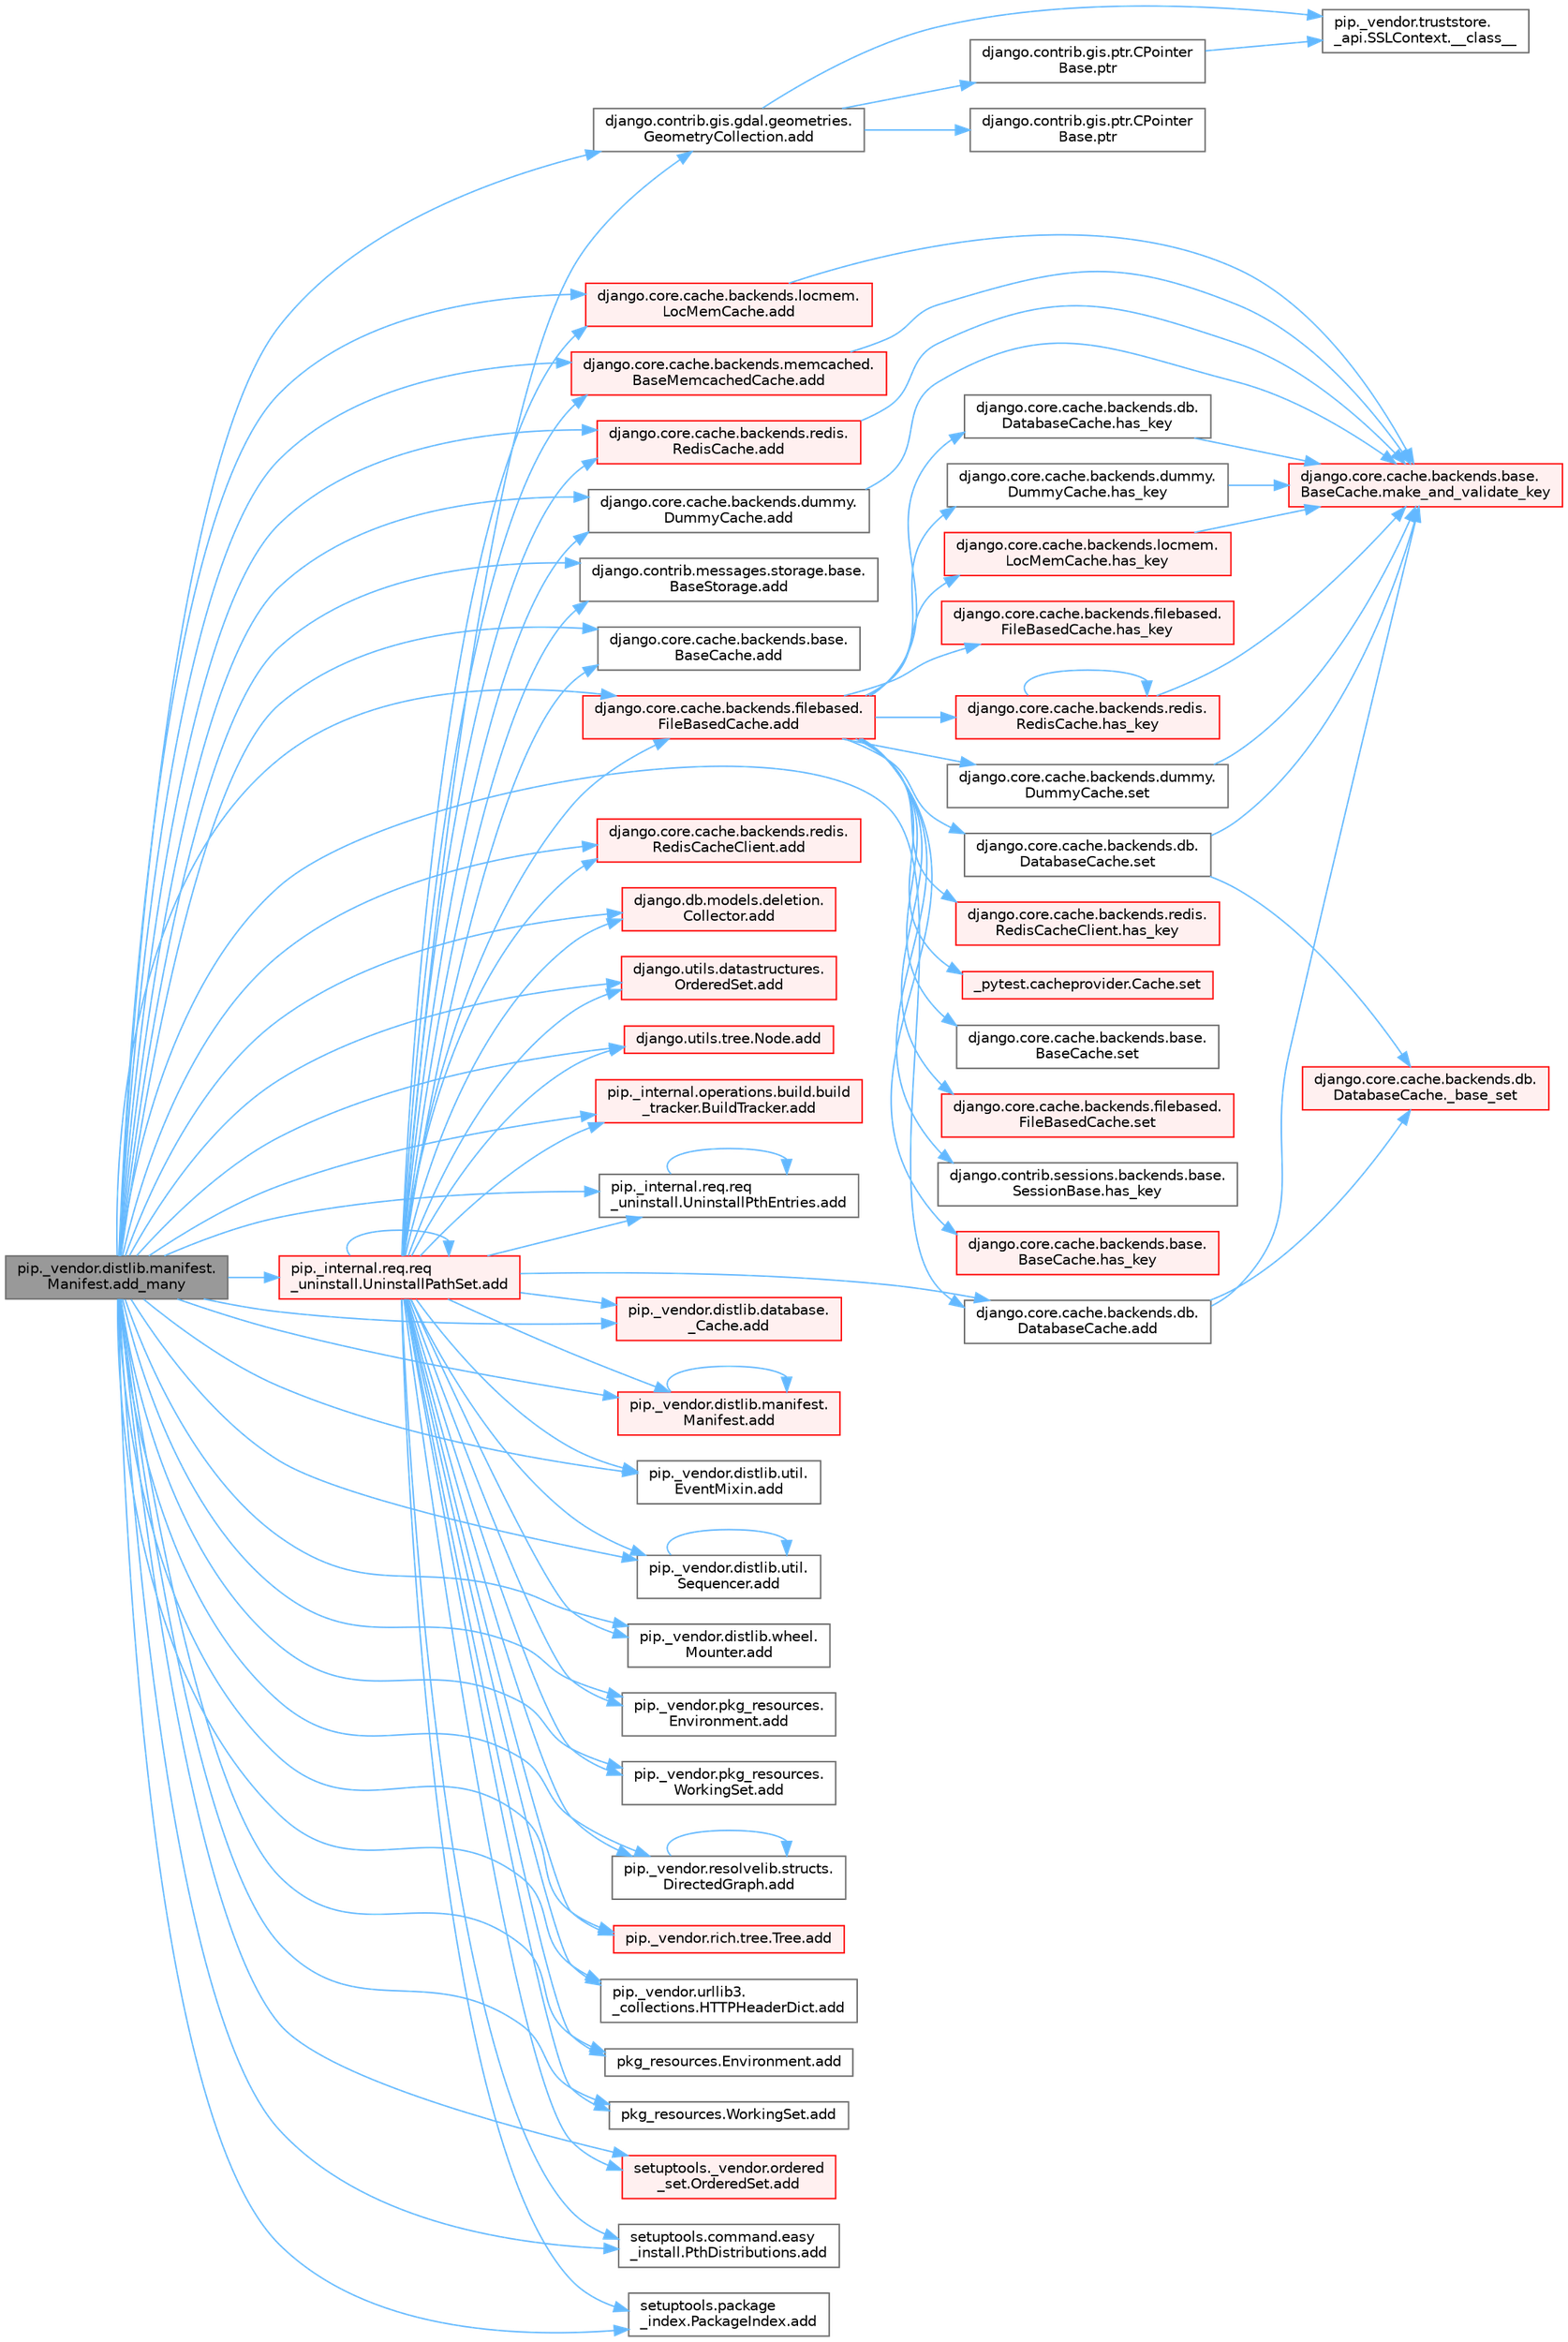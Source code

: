 digraph "pip._vendor.distlib.manifest.Manifest.add_many"
{
 // LATEX_PDF_SIZE
  bgcolor="transparent";
  edge [fontname=Helvetica,fontsize=10,labelfontname=Helvetica,labelfontsize=10];
  node [fontname=Helvetica,fontsize=10,shape=box,height=0.2,width=0.4];
  rankdir="LR";
  Node1 [id="Node000001",label="pip._vendor.distlib.manifest.\lManifest.add_many",height=0.2,width=0.4,color="gray40", fillcolor="grey60", style="filled", fontcolor="black",tooltip=" "];
  Node1 -> Node2 [id="edge1_Node000001_Node000002",color="steelblue1",style="solid",tooltip=" "];
  Node2 [id="Node000002",label="django.contrib.gis.gdal.geometries.\lGeometryCollection.add",height=0.2,width=0.4,color="grey40", fillcolor="white", style="filled",URL="$classdjango_1_1contrib_1_1gis_1_1gdal_1_1geometries_1_1_geometry_collection.html#a00c1825a411d244c854762b413ff996c",tooltip=" "];
  Node2 -> Node3 [id="edge2_Node000002_Node000003",color="steelblue1",style="solid",tooltip=" "];
  Node3 [id="Node000003",label="pip._vendor.truststore.\l_api.SSLContext.__class__",height=0.2,width=0.4,color="grey40", fillcolor="white", style="filled",URL="$classpip_1_1__vendor_1_1truststore_1_1__api_1_1_s_s_l_context.html#a530861514f31eabaa3f513557d6e66de",tooltip=" "];
  Node2 -> Node4 [id="edge3_Node000002_Node000004",color="steelblue1",style="solid",tooltip=" "];
  Node4 [id="Node000004",label="django.contrib.gis.ptr.CPointer\lBase.ptr",height=0.2,width=0.4,color="grey40", fillcolor="white", style="filled",URL="$classdjango_1_1contrib_1_1gis_1_1ptr_1_1_c_pointer_base.html#a55873c889d27c42497c5a832c24e041b",tooltip=" "];
  Node4 -> Node3 [id="edge4_Node000004_Node000003",color="steelblue1",style="solid",tooltip=" "];
  Node2 -> Node5 [id="edge5_Node000002_Node000005",color="steelblue1",style="solid",tooltip=" "];
  Node5 [id="Node000005",label="django.contrib.gis.ptr.CPointer\lBase.ptr",height=0.2,width=0.4,color="grey40", fillcolor="white", style="filled",URL="$classdjango_1_1contrib_1_1gis_1_1ptr_1_1_c_pointer_base.html#a73d2e45828ab4d985549c571852996fa",tooltip=" "];
  Node1 -> Node6 [id="edge6_Node000001_Node000006",color="steelblue1",style="solid",tooltip=" "];
  Node6 [id="Node000006",label="django.contrib.messages.storage.base.\lBaseStorage.add",height=0.2,width=0.4,color="grey40", fillcolor="white", style="filled",URL="$classdjango_1_1contrib_1_1messages_1_1storage_1_1base_1_1_base_storage.html#aafc1151a94b34b80803c99d883ca268c",tooltip=" "];
  Node1 -> Node7 [id="edge7_Node000001_Node000007",color="steelblue1",style="solid",tooltip=" "];
  Node7 [id="Node000007",label="django.core.cache.backends.base.\lBaseCache.add",height=0.2,width=0.4,color="grey40", fillcolor="white", style="filled",URL="$classdjango_1_1core_1_1cache_1_1backends_1_1base_1_1_base_cache.html#ab0cdee68050102665043193640ac006c",tooltip=" "];
  Node1 -> Node8 [id="edge8_Node000001_Node000008",color="steelblue1",style="solid",tooltip=" "];
  Node8 [id="Node000008",label="django.core.cache.backends.db.\lDatabaseCache.add",height=0.2,width=0.4,color="grey40", fillcolor="white", style="filled",URL="$classdjango_1_1core_1_1cache_1_1backends_1_1db_1_1_database_cache.html#a6196dda2bfd9eca834ecd81a7a217ec4",tooltip=" "];
  Node8 -> Node9 [id="edge9_Node000008_Node000009",color="steelblue1",style="solid",tooltip=" "];
  Node9 [id="Node000009",label="django.core.cache.backends.db.\lDatabaseCache._base_set",height=0.2,width=0.4,color="red", fillcolor="#FFF0F0", style="filled",URL="$classdjango_1_1core_1_1cache_1_1backends_1_1db_1_1_database_cache.html#a5a74e2110e88f8da063c0d32789104ab",tooltip=" "];
  Node8 -> Node13 [id="edge10_Node000008_Node000013",color="steelblue1",style="solid",tooltip=" "];
  Node13 [id="Node000013",label="django.core.cache.backends.base.\lBaseCache.make_and_validate_key",height=0.2,width=0.4,color="red", fillcolor="#FFF0F0", style="filled",URL="$classdjango_1_1core_1_1cache_1_1backends_1_1base_1_1_base_cache.html#a167e3a6c65f782f011f4a0f4da30d4f5",tooltip=" "];
  Node1 -> Node2423 [id="edge11_Node000001_Node002423",color="steelblue1",style="solid",tooltip=" "];
  Node2423 [id="Node002423",label="django.core.cache.backends.dummy.\lDummyCache.add",height=0.2,width=0.4,color="grey40", fillcolor="white", style="filled",URL="$classdjango_1_1core_1_1cache_1_1backends_1_1dummy_1_1_dummy_cache.html#adc04a4b63e4c6a4f61c832f87b9231ed",tooltip=" "];
  Node2423 -> Node13 [id="edge12_Node002423_Node000013",color="steelblue1",style="solid",tooltip=" "];
  Node1 -> Node2424 [id="edge13_Node000001_Node002424",color="steelblue1",style="solid",tooltip=" "];
  Node2424 [id="Node002424",label="django.core.cache.backends.filebased.\lFileBasedCache.add",height=0.2,width=0.4,color="red", fillcolor="#FFF0F0", style="filled",URL="$classdjango_1_1core_1_1cache_1_1backends_1_1filebased_1_1_file_based_cache.html#a2f380fb404bde29c82c6169465ee1391",tooltip=" "];
  Node2424 -> Node2425 [id="edge14_Node002424_Node002425",color="steelblue1",style="solid",tooltip=" "];
  Node2425 [id="Node002425",label="django.contrib.sessions.backends.base.\lSessionBase.has_key",height=0.2,width=0.4,color="grey40", fillcolor="white", style="filled",URL="$classdjango_1_1contrib_1_1sessions_1_1backends_1_1base_1_1_session_base.html#ac2afaf0e3a8d2ad7059d37295c8ca387",tooltip=" "];
  Node2424 -> Node2426 [id="edge15_Node002424_Node002426",color="steelblue1",style="solid",tooltip=" "];
  Node2426 [id="Node002426",label="django.core.cache.backends.base.\lBaseCache.has_key",height=0.2,width=0.4,color="red", fillcolor="#FFF0F0", style="filled",URL="$classdjango_1_1core_1_1cache_1_1backends_1_1base_1_1_base_cache.html#a2d06a56d17661d63648e1ec13ae93d3b",tooltip=" "];
  Node2424 -> Node2427 [id="edge16_Node002424_Node002427",color="steelblue1",style="solid",tooltip=" "];
  Node2427 [id="Node002427",label="django.core.cache.backends.db.\lDatabaseCache.has_key",height=0.2,width=0.4,color="grey40", fillcolor="white", style="filled",URL="$classdjango_1_1core_1_1cache_1_1backends_1_1db_1_1_database_cache.html#aef6de2492e2cf56b23539fee71cc3953",tooltip=" "];
  Node2427 -> Node13 [id="edge17_Node002427_Node000013",color="steelblue1",style="solid",tooltip=" "];
  Node2424 -> Node2428 [id="edge18_Node002424_Node002428",color="steelblue1",style="solid",tooltip=" "];
  Node2428 [id="Node002428",label="django.core.cache.backends.dummy.\lDummyCache.has_key",height=0.2,width=0.4,color="grey40", fillcolor="white", style="filled",URL="$classdjango_1_1core_1_1cache_1_1backends_1_1dummy_1_1_dummy_cache.html#a9b21f2da2f41f44319353a24a5101163",tooltip=" "];
  Node2428 -> Node13 [id="edge19_Node002428_Node000013",color="steelblue1",style="solid",tooltip=" "];
  Node2424 -> Node2429 [id="edge20_Node002424_Node002429",color="steelblue1",style="solid",tooltip=" "];
  Node2429 [id="Node002429",label="django.core.cache.backends.filebased.\lFileBasedCache.has_key",height=0.2,width=0.4,color="red", fillcolor="#FFF0F0", style="filled",URL="$classdjango_1_1core_1_1cache_1_1backends_1_1filebased_1_1_file_based_cache.html#a8372c71fa4978b5eb54252ab924eb2f9",tooltip=" "];
  Node2424 -> Node2431 [id="edge21_Node002424_Node002431",color="steelblue1",style="solid",tooltip=" "];
  Node2431 [id="Node002431",label="django.core.cache.backends.locmem.\lLocMemCache.has_key",height=0.2,width=0.4,color="red", fillcolor="#FFF0F0", style="filled",URL="$classdjango_1_1core_1_1cache_1_1backends_1_1locmem_1_1_loc_mem_cache.html#aeb6759ed9e4eb6930bb77452e453ef5c",tooltip=" "];
  Node2431 -> Node13 [id="edge22_Node002431_Node000013",color="steelblue1",style="solid",tooltip=" "];
  Node2424 -> Node2432 [id="edge23_Node002424_Node002432",color="steelblue1",style="solid",tooltip=" "];
  Node2432 [id="Node002432",label="django.core.cache.backends.redis.\lRedisCache.has_key",height=0.2,width=0.4,color="red", fillcolor="#FFF0F0", style="filled",URL="$classdjango_1_1core_1_1cache_1_1backends_1_1redis_1_1_redis_cache.html#adfdfa1873b08e96396368979fa159347",tooltip=" "];
  Node2432 -> Node2432 [id="edge24_Node002432_Node002432",color="steelblue1",style="solid",tooltip=" "];
  Node2432 -> Node13 [id="edge25_Node002432_Node000013",color="steelblue1",style="solid",tooltip=" "];
  Node2424 -> Node2433 [id="edge26_Node002424_Node002433",color="steelblue1",style="solid",tooltip=" "];
  Node2433 [id="Node002433",label="django.core.cache.backends.redis.\lRedisCacheClient.has_key",height=0.2,width=0.4,color="red", fillcolor="#FFF0F0", style="filled",URL="$classdjango_1_1core_1_1cache_1_1backends_1_1redis_1_1_redis_cache_client.html#af657e74970dc9d85e28d843fb20b8a66",tooltip=" "];
  Node2424 -> Node2434 [id="edge27_Node002424_Node002434",color="steelblue1",style="solid",tooltip=" "];
  Node2434 [id="Node002434",label="_pytest.cacheprovider.Cache.set",height=0.2,width=0.4,color="red", fillcolor="#FFF0F0", style="filled",URL="$class__pytest_1_1cacheprovider_1_1_cache.html#a4eb62533f65d7495fe5afb7a3f9bd540",tooltip=" "];
  Node2424 -> Node2448 [id="edge28_Node002424_Node002448",color="steelblue1",style="solid",tooltip=" "];
  Node2448 [id="Node002448",label="django.core.cache.backends.base.\lBaseCache.set",height=0.2,width=0.4,color="grey40", fillcolor="white", style="filled",URL="$classdjango_1_1core_1_1cache_1_1backends_1_1base_1_1_base_cache.html#a4b0043ba43a5d75fb2854947f6e8736c",tooltip=" "];
  Node2424 -> Node2449 [id="edge29_Node002424_Node002449",color="steelblue1",style="solid",tooltip=" "];
  Node2449 [id="Node002449",label="django.core.cache.backends.db.\lDatabaseCache.set",height=0.2,width=0.4,color="grey40", fillcolor="white", style="filled",URL="$classdjango_1_1core_1_1cache_1_1backends_1_1db_1_1_database_cache.html#af7feb1b77937214a7d9b5698e4e0bb29",tooltip=" "];
  Node2449 -> Node9 [id="edge30_Node002449_Node000009",color="steelblue1",style="solid",tooltip=" "];
  Node2449 -> Node13 [id="edge31_Node002449_Node000013",color="steelblue1",style="solid",tooltip=" "];
  Node2424 -> Node2450 [id="edge32_Node002424_Node002450",color="steelblue1",style="solid",tooltip=" "];
  Node2450 [id="Node002450",label="django.core.cache.backends.dummy.\lDummyCache.set",height=0.2,width=0.4,color="grey40", fillcolor="white", style="filled",URL="$classdjango_1_1core_1_1cache_1_1backends_1_1dummy_1_1_dummy_cache.html#a60c9c882b0d1e6581511e5e9b0cf96db",tooltip=" "];
  Node2450 -> Node13 [id="edge33_Node002450_Node000013",color="steelblue1",style="solid",tooltip=" "];
  Node2424 -> Node2451 [id="edge34_Node002424_Node002451",color="steelblue1",style="solid",tooltip=" "];
  Node2451 [id="Node002451",label="django.core.cache.backends.filebased.\lFileBasedCache.set",height=0.2,width=0.4,color="red", fillcolor="#FFF0F0", style="filled",URL="$classdjango_1_1core_1_1cache_1_1backends_1_1filebased_1_1_file_based_cache.html#a7c5292a9ab120424eeaf5fe254366ca6",tooltip=" "];
  Node1 -> Node2511 [id="edge35_Node000001_Node002511",color="steelblue1",style="solid",tooltip=" "];
  Node2511 [id="Node002511",label="django.core.cache.backends.locmem.\lLocMemCache.add",height=0.2,width=0.4,color="red", fillcolor="#FFF0F0", style="filled",URL="$classdjango_1_1core_1_1cache_1_1backends_1_1locmem_1_1_loc_mem_cache.html#a6c454b0a21a7ef56bac23c2c47a767a9",tooltip=" "];
  Node2511 -> Node13 [id="edge36_Node002511_Node000013",color="steelblue1",style="solid",tooltip=" "];
  Node1 -> Node2512 [id="edge37_Node000001_Node002512",color="steelblue1",style="solid",tooltip=" "];
  Node2512 [id="Node002512",label="django.core.cache.backends.memcached.\lBaseMemcachedCache.add",height=0.2,width=0.4,color="red", fillcolor="#FFF0F0", style="filled",URL="$classdjango_1_1core_1_1cache_1_1backends_1_1memcached_1_1_base_memcached_cache.html#a1d7675623ea665a0ee0748173eeb0a38",tooltip=" "];
  Node2512 -> Node13 [id="edge38_Node002512_Node000013",color="steelblue1",style="solid",tooltip=" "];
  Node1 -> Node2513 [id="edge39_Node000001_Node002513",color="steelblue1",style="solid",tooltip=" "];
  Node2513 [id="Node002513",label="django.core.cache.backends.redis.\lRedisCache.add",height=0.2,width=0.4,color="red", fillcolor="#FFF0F0", style="filled",URL="$classdjango_1_1core_1_1cache_1_1backends_1_1redis_1_1_redis_cache.html#a5d4d6507b2a2647f876da5c964cb73c2",tooltip=" "];
  Node2513 -> Node13 [id="edge40_Node002513_Node000013",color="steelblue1",style="solid",tooltip=" "];
  Node1 -> Node2514 [id="edge41_Node000001_Node002514",color="steelblue1",style="solid",tooltip=" "];
  Node2514 [id="Node002514",label="django.core.cache.backends.redis.\lRedisCacheClient.add",height=0.2,width=0.4,color="red", fillcolor="#FFF0F0", style="filled",URL="$classdjango_1_1core_1_1cache_1_1backends_1_1redis_1_1_redis_cache_client.html#a38d58b9a92fa6243e62635c678251410",tooltip=" "];
  Node1 -> Node2515 [id="edge42_Node000001_Node002515",color="steelblue1",style="solid",tooltip=" "];
  Node2515 [id="Node002515",label="django.db.models.deletion.\lCollector.add",height=0.2,width=0.4,color="red", fillcolor="#FFF0F0", style="filled",URL="$classdjango_1_1db_1_1models_1_1deletion_1_1_collector.html#a92a25e9aef2930eb72e650f4e05abd18",tooltip=" "];
  Node1 -> Node2522 [id="edge43_Node000001_Node002522",color="steelblue1",style="solid",tooltip=" "];
  Node2522 [id="Node002522",label="django.utils.datastructures.\lOrderedSet.add",height=0.2,width=0.4,color="red", fillcolor="#FFF0F0", style="filled",URL="$classdjango_1_1utils_1_1datastructures_1_1_ordered_set.html#a33eaf365502a80c096ab49dcf92422dc",tooltip=" "];
  Node1 -> Node2524 [id="edge44_Node000001_Node002524",color="steelblue1",style="solid",tooltip=" "];
  Node2524 [id="Node002524",label="django.utils.tree.Node.add",height=0.2,width=0.4,color="red", fillcolor="#FFF0F0", style="filled",URL="$classdjango_1_1utils_1_1tree_1_1_node.html#a2c883d105b5c9cfd32bff72c7469f18c",tooltip=" "];
  Node1 -> Node2679 [id="edge45_Node000001_Node002679",color="steelblue1",style="solid",tooltip=" "];
  Node2679 [id="Node002679",label="pip._internal.operations.build.build\l_tracker.BuildTracker.add",height=0.2,width=0.4,color="red", fillcolor="#FFF0F0", style="filled",URL="$classpip_1_1__internal_1_1operations_1_1build_1_1build__tracker_1_1_build_tracker.html#ab715bc8c19ab37450a739be4e72cecf9",tooltip=" "];
  Node1 -> Node2681 [id="edge46_Node000001_Node002681",color="steelblue1",style="solid",tooltip=" "];
  Node2681 [id="Node002681",label="pip._internal.req.req\l_uninstall.UninstallPathSet.add",height=0.2,width=0.4,color="red", fillcolor="#FFF0F0", style="filled",URL="$classpip_1_1__internal_1_1req_1_1req__uninstall_1_1_uninstall_path_set.html#ad34a919f45b9c89e6b0d59ec0d24ba4c",tooltip=" "];
  Node2681 -> Node2 [id="edge47_Node002681_Node000002",color="steelblue1",style="solid",tooltip=" "];
  Node2681 -> Node6 [id="edge48_Node002681_Node000006",color="steelblue1",style="solid",tooltip=" "];
  Node2681 -> Node7 [id="edge49_Node002681_Node000007",color="steelblue1",style="solid",tooltip=" "];
  Node2681 -> Node8 [id="edge50_Node002681_Node000008",color="steelblue1",style="solid",tooltip=" "];
  Node2681 -> Node2423 [id="edge51_Node002681_Node002423",color="steelblue1",style="solid",tooltip=" "];
  Node2681 -> Node2424 [id="edge52_Node002681_Node002424",color="steelblue1",style="solid",tooltip=" "];
  Node2681 -> Node2511 [id="edge53_Node002681_Node002511",color="steelblue1",style="solid",tooltip=" "];
  Node2681 -> Node2512 [id="edge54_Node002681_Node002512",color="steelblue1",style="solid",tooltip=" "];
  Node2681 -> Node2513 [id="edge55_Node002681_Node002513",color="steelblue1",style="solid",tooltip=" "];
  Node2681 -> Node2514 [id="edge56_Node002681_Node002514",color="steelblue1",style="solid",tooltip=" "];
  Node2681 -> Node2515 [id="edge57_Node002681_Node002515",color="steelblue1",style="solid",tooltip=" "];
  Node2681 -> Node2522 [id="edge58_Node002681_Node002522",color="steelblue1",style="solid",tooltip=" "];
  Node2681 -> Node2524 [id="edge59_Node002681_Node002524",color="steelblue1",style="solid",tooltip=" "];
  Node2681 -> Node2679 [id="edge60_Node002681_Node002679",color="steelblue1",style="solid",tooltip=" "];
  Node2681 -> Node2681 [id="edge61_Node002681_Node002681",color="steelblue1",style="solid",tooltip=" "];
  Node2681 -> Node2683 [id="edge62_Node002681_Node002683",color="steelblue1",style="solid",tooltip=" "];
  Node2683 [id="Node002683",label="pip._internal.req.req\l_uninstall.UninstallPthEntries.add",height=0.2,width=0.4,color="grey40", fillcolor="white", style="filled",URL="$classpip_1_1__internal_1_1req_1_1req__uninstall_1_1_uninstall_pth_entries.html#a546056a6e92dc6cb8ce9606ec9f1b5a4",tooltip=" "];
  Node2683 -> Node2683 [id="edge63_Node002683_Node002683",color="steelblue1",style="solid",tooltip=" "];
  Node2681 -> Node2684 [id="edge64_Node002681_Node002684",color="steelblue1",style="solid",tooltip=" "];
  Node2684 [id="Node002684",label="pip._vendor.distlib.database.\l_Cache.add",height=0.2,width=0.4,color="red", fillcolor="#FFF0F0", style="filled",URL="$classpip_1_1__vendor_1_1distlib_1_1database_1_1___cache.html#a9d96a00152b11f1163cd2cdf6626ae08",tooltip=" "];
  Node2681 -> Node2685 [id="edge65_Node002681_Node002685",color="steelblue1",style="solid",tooltip=" "];
  Node2685 [id="Node002685",label="pip._vendor.distlib.manifest.\lManifest.add",height=0.2,width=0.4,color="red", fillcolor="#FFF0F0", style="filled",URL="$classpip_1_1__vendor_1_1distlib_1_1manifest_1_1_manifest.html#aae84ea0f83bcc2cbb7d5a31fc767120f",tooltip=" "];
  Node2685 -> Node2685 [id="edge66_Node002685_Node002685",color="steelblue1",style="solid",tooltip=" "];
  Node2681 -> Node2686 [id="edge67_Node002681_Node002686",color="steelblue1",style="solid",tooltip=" "];
  Node2686 [id="Node002686",label="pip._vendor.distlib.util.\lEventMixin.add",height=0.2,width=0.4,color="grey40", fillcolor="white", style="filled",URL="$classpip_1_1__vendor_1_1distlib_1_1util_1_1_event_mixin.html#a08e7bf16aa30d157f0879890c62d20c8",tooltip=" "];
  Node2681 -> Node2687 [id="edge68_Node002681_Node002687",color="steelblue1",style="solid",tooltip=" "];
  Node2687 [id="Node002687",label="pip._vendor.distlib.util.\lSequencer.add",height=0.2,width=0.4,color="grey40", fillcolor="white", style="filled",URL="$classpip_1_1__vendor_1_1distlib_1_1util_1_1_sequencer.html#abc5c74b71733d607b27145f851f96232",tooltip=" "];
  Node2687 -> Node2687 [id="edge69_Node002687_Node002687",color="steelblue1",style="solid",tooltip=" "];
  Node2681 -> Node2688 [id="edge70_Node002681_Node002688",color="steelblue1",style="solid",tooltip=" "];
  Node2688 [id="Node002688",label="pip._vendor.distlib.wheel.\lMounter.add",height=0.2,width=0.4,color="grey40", fillcolor="white", style="filled",URL="$classpip_1_1__vendor_1_1distlib_1_1wheel_1_1_mounter.html#a936dc4caa942012ae36c957beb9dc3d8",tooltip=" "];
  Node2681 -> Node2689 [id="edge71_Node002681_Node002689",color="steelblue1",style="solid",tooltip=" "];
  Node2689 [id="Node002689",label="pip._vendor.pkg_resources.\lEnvironment.add",height=0.2,width=0.4,color="grey40", fillcolor="white", style="filled",URL="$classpip_1_1__vendor_1_1pkg__resources_1_1_environment.html#a3d66d3d91211d8c3c752a66cf12e029f",tooltip=" "];
  Node2681 -> Node2690 [id="edge72_Node002681_Node002690",color="steelblue1",style="solid",tooltip=" "];
  Node2690 [id="Node002690",label="pip._vendor.pkg_resources.\lWorkingSet.add",height=0.2,width=0.4,color="grey40", fillcolor="white", style="filled",URL="$classpip_1_1__vendor_1_1pkg__resources_1_1_working_set.html#aa27584804879f49ccbe8514a1b5ac720",tooltip=" "];
  Node2681 -> Node2691 [id="edge73_Node002681_Node002691",color="steelblue1",style="solid",tooltip=" "];
  Node2691 [id="Node002691",label="pip._vendor.resolvelib.structs.\lDirectedGraph.add",height=0.2,width=0.4,color="grey40", fillcolor="white", style="filled",URL="$classpip_1_1__vendor_1_1resolvelib_1_1structs_1_1_directed_graph.html#a9914305871e440834c7ef97855d0613a",tooltip=" "];
  Node2691 -> Node2691 [id="edge74_Node002691_Node002691",color="steelblue1",style="solid",tooltip=" "];
  Node2681 -> Node2692 [id="edge75_Node002681_Node002692",color="steelblue1",style="solid",tooltip=" "];
  Node2692 [id="Node002692",label="pip._vendor.rich.tree.Tree.add",height=0.2,width=0.4,color="red", fillcolor="#FFF0F0", style="filled",URL="$classpip_1_1__vendor_1_1rich_1_1tree_1_1_tree.html#a0ce550864757b1ee2756237b6e754aae",tooltip=" "];
  Node2681 -> Node2703 [id="edge76_Node002681_Node002703",color="steelblue1",style="solid",tooltip=" "];
  Node2703 [id="Node002703",label="pip._vendor.urllib3.\l_collections.HTTPHeaderDict.add",height=0.2,width=0.4,color="grey40", fillcolor="white", style="filled",URL="$classpip_1_1__vendor_1_1urllib3_1_1__collections_1_1_h_t_t_p_header_dict.html#afa878703711db0b5574907394e9aad06",tooltip=" "];
  Node2681 -> Node2704 [id="edge77_Node002681_Node002704",color="steelblue1",style="solid",tooltip=" "];
  Node2704 [id="Node002704",label="pkg_resources.Environment.add",height=0.2,width=0.4,color="grey40", fillcolor="white", style="filled",URL="$classpkg__resources_1_1_environment.html#af53dfe91f661d6222642c703059b1f4a",tooltip=" "];
  Node2681 -> Node2705 [id="edge78_Node002681_Node002705",color="steelblue1",style="solid",tooltip=" "];
  Node2705 [id="Node002705",label="pkg_resources.WorkingSet.add",height=0.2,width=0.4,color="grey40", fillcolor="white", style="filled",URL="$classpkg__resources_1_1_working_set.html#a9f47f5cc8b378c21108130e93dc5f877",tooltip=" "];
  Node2681 -> Node2706 [id="edge79_Node002681_Node002706",color="steelblue1",style="solid",tooltip=" "];
  Node2706 [id="Node002706",label="setuptools._vendor.ordered\l_set.OrderedSet.add",height=0.2,width=0.4,color="red", fillcolor="#FFF0F0", style="filled",URL="$classsetuptools_1_1__vendor_1_1ordered__set_1_1_ordered_set.html#a89b420a1836292f0417c8c86fa2bfe55",tooltip=" "];
  Node2681 -> Node2707 [id="edge80_Node002681_Node002707",color="steelblue1",style="solid",tooltip=" "];
  Node2707 [id="Node002707",label="setuptools.command.easy\l_install.PthDistributions.add",height=0.2,width=0.4,color="grey40", fillcolor="white", style="filled",URL="$classsetuptools_1_1command_1_1easy__install_1_1_pth_distributions.html#a91a3ab7cd55167132b4b83cf307b0963",tooltip=" "];
  Node2681 -> Node2708 [id="edge81_Node002681_Node002708",color="steelblue1",style="solid",tooltip=" "];
  Node2708 [id="Node002708",label="setuptools.package\l_index.PackageIndex.add",height=0.2,width=0.4,color="grey40", fillcolor="white", style="filled",URL="$classsetuptools_1_1package__index_1_1_package_index.html#a29c726894443e4ccd6146ba50f11e05d",tooltip=" "];
  Node1 -> Node2683 [id="edge82_Node000001_Node002683",color="steelblue1",style="solid",tooltip=" "];
  Node1 -> Node2684 [id="edge83_Node000001_Node002684",color="steelblue1",style="solid",tooltip=" "];
  Node1 -> Node2685 [id="edge84_Node000001_Node002685",color="steelblue1",style="solid",tooltip=" "];
  Node1 -> Node2686 [id="edge85_Node000001_Node002686",color="steelblue1",style="solid",tooltip=" "];
  Node1 -> Node2687 [id="edge86_Node000001_Node002687",color="steelblue1",style="solid",tooltip=" "];
  Node1 -> Node2688 [id="edge87_Node000001_Node002688",color="steelblue1",style="solid",tooltip=" "];
  Node1 -> Node2689 [id="edge88_Node000001_Node002689",color="steelblue1",style="solid",tooltip=" "];
  Node1 -> Node2690 [id="edge89_Node000001_Node002690",color="steelblue1",style="solid",tooltip=" "];
  Node1 -> Node2691 [id="edge90_Node000001_Node002691",color="steelblue1",style="solid",tooltip=" "];
  Node1 -> Node2692 [id="edge91_Node000001_Node002692",color="steelblue1",style="solid",tooltip=" "];
  Node1 -> Node2703 [id="edge92_Node000001_Node002703",color="steelblue1",style="solid",tooltip=" "];
  Node1 -> Node2704 [id="edge93_Node000001_Node002704",color="steelblue1",style="solid",tooltip=" "];
  Node1 -> Node2705 [id="edge94_Node000001_Node002705",color="steelblue1",style="solid",tooltip=" "];
  Node1 -> Node2706 [id="edge95_Node000001_Node002706",color="steelblue1",style="solid",tooltip=" "];
  Node1 -> Node2707 [id="edge96_Node000001_Node002707",color="steelblue1",style="solid",tooltip=" "];
  Node1 -> Node2708 [id="edge97_Node000001_Node002708",color="steelblue1",style="solid",tooltip=" "];
}
